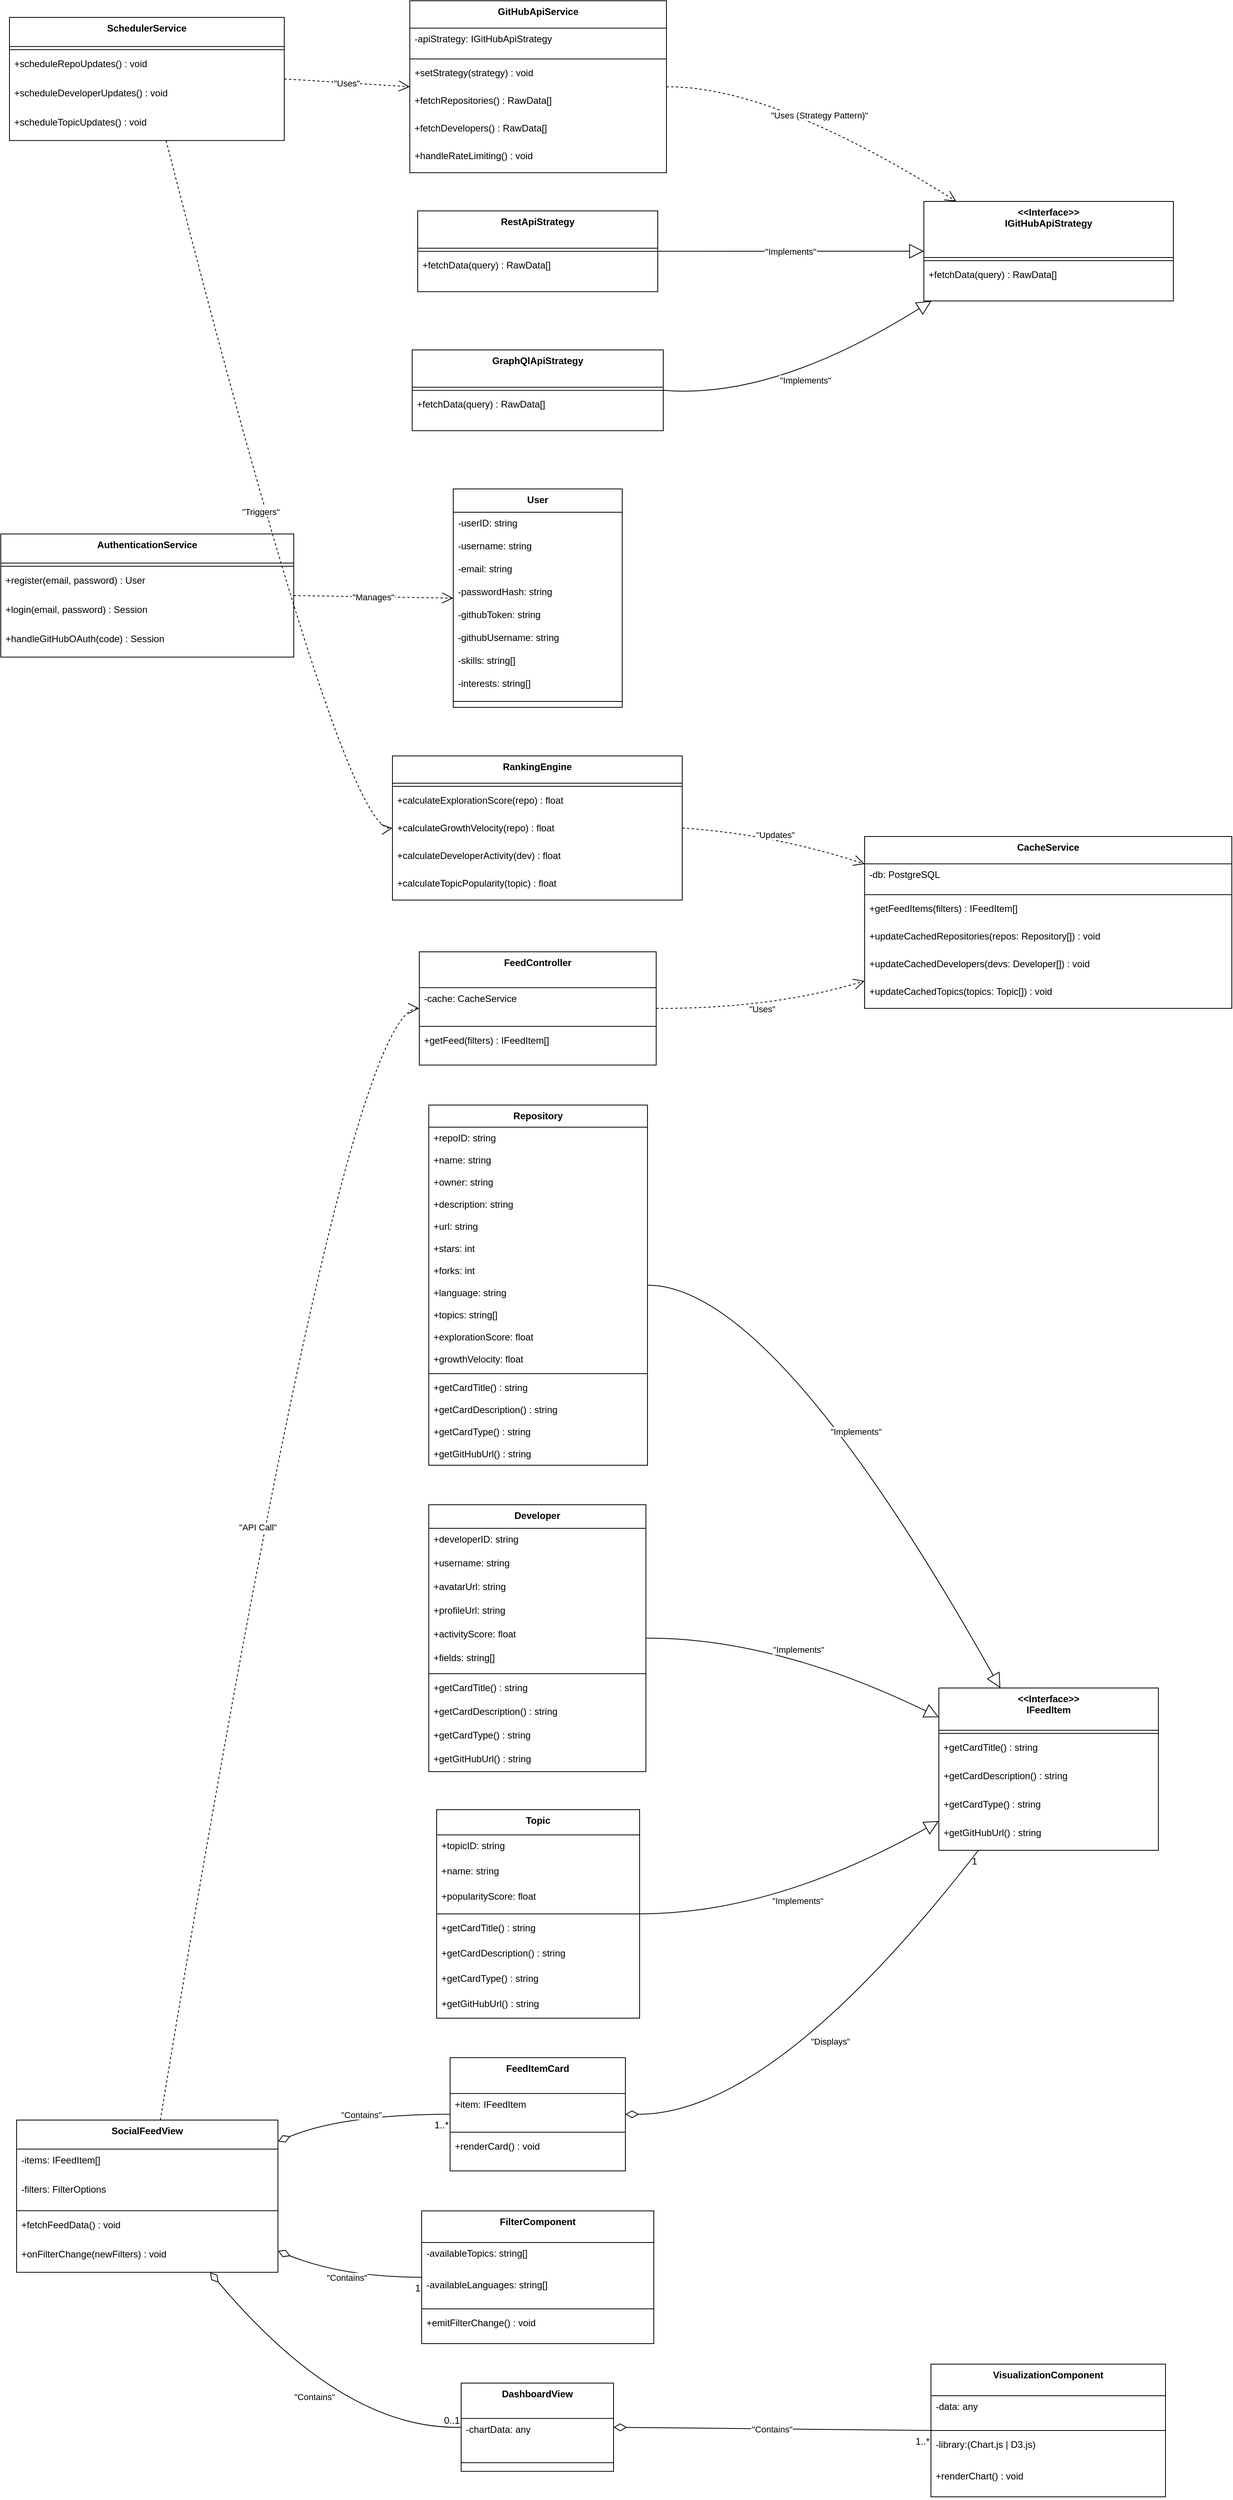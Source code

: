 <mxfile version="28.2.8">
  <diagram name="Page-1" id="vxYxb4yScp7bCrQFTEnA">
    <mxGraphModel dx="1453" dy="788" grid="1" gridSize="10" guides="1" tooltips="1" connect="1" arrows="1" fold="1" page="1" pageScale="1" pageWidth="827" pageHeight="1169" math="0" shadow="0">
      <root>
        <mxCell id="0" />
        <mxCell id="1" parent="0" />
        <mxCell id="-hingsQqvQeEC9iPreow-1" value="SchedulerService" style="swimlane;fontStyle=1;align=center;verticalAlign=top;childLayout=stackLayout;horizontal=1;startSize=36.889;horizontalStack=0;resizeParent=1;resizeParentMax=0;resizeLast=0;collapsible=0;marginBottom=0;" vertex="1" parent="1">
          <mxGeometry x="31" y="291" width="348" height="155.889" as="geometry" />
        </mxCell>
        <mxCell id="-hingsQqvQeEC9iPreow-2" style="line;strokeWidth=1;fillColor=none;align=left;verticalAlign=middle;spacingTop=-1;spacingLeft=3;spacingRight=3;rotatable=0;labelPosition=right;points=[];portConstraint=eastwest;strokeColor=inherit;" vertex="1" parent="-hingsQqvQeEC9iPreow-1">
          <mxGeometry y="36.889" width="348" height="8" as="geometry" />
        </mxCell>
        <mxCell id="-hingsQqvQeEC9iPreow-3" value="+scheduleRepoUpdates() : void" style="text;strokeColor=none;fillColor=none;align=left;verticalAlign=top;spacingLeft=4;spacingRight=4;overflow=hidden;rotatable=0;points=[[0,0.5],[1,0.5]];portConstraint=eastwest;" vertex="1" parent="-hingsQqvQeEC9iPreow-1">
          <mxGeometry y="44.889" width="348" height="37" as="geometry" />
        </mxCell>
        <mxCell id="-hingsQqvQeEC9iPreow-4" value="+scheduleDeveloperUpdates() : void" style="text;strokeColor=none;fillColor=none;align=left;verticalAlign=top;spacingLeft=4;spacingRight=4;overflow=hidden;rotatable=0;points=[[0,0.5],[1,0.5]];portConstraint=eastwest;" vertex="1" parent="-hingsQqvQeEC9iPreow-1">
          <mxGeometry y="81.889" width="348" height="37" as="geometry" />
        </mxCell>
        <mxCell id="-hingsQqvQeEC9iPreow-5" value="+scheduleTopicUpdates() : void" style="text;strokeColor=none;fillColor=none;align=left;verticalAlign=top;spacingLeft=4;spacingRight=4;overflow=hidden;rotatable=0;points=[[0,0.5],[1,0.5]];portConstraint=eastwest;" vertex="1" parent="-hingsQqvQeEC9iPreow-1">
          <mxGeometry y="118.889" width="348" height="37" as="geometry" />
        </mxCell>
        <mxCell id="-hingsQqvQeEC9iPreow-6" value="GitHubApiService" style="swimlane;fontStyle=1;align=center;verticalAlign=top;childLayout=stackLayout;horizontal=1;startSize=34.667;horizontalStack=0;resizeParent=1;resizeParentMax=0;resizeLast=0;collapsible=0;marginBottom=0;" vertex="1" parent="1">
          <mxGeometry x="538" y="270" width="325" height="217.667" as="geometry" />
        </mxCell>
        <mxCell id="-hingsQqvQeEC9iPreow-7" value="-apiStrategy: IGitHubApiStrategy" style="text;strokeColor=none;fillColor=none;align=left;verticalAlign=top;spacingLeft=4;spacingRight=4;overflow=hidden;rotatable=0;points=[[0,0.5],[1,0.5]];portConstraint=eastwest;" vertex="1" parent="-hingsQqvQeEC9iPreow-6">
          <mxGeometry y="34.667" width="325" height="35" as="geometry" />
        </mxCell>
        <mxCell id="-hingsQqvQeEC9iPreow-8" style="line;strokeWidth=1;fillColor=none;align=left;verticalAlign=middle;spacingTop=-1;spacingLeft=3;spacingRight=3;rotatable=0;labelPosition=right;points=[];portConstraint=eastwest;strokeColor=inherit;" vertex="1" parent="-hingsQqvQeEC9iPreow-6">
          <mxGeometry y="69.667" width="325" height="8" as="geometry" />
        </mxCell>
        <mxCell id="-hingsQqvQeEC9iPreow-9" value="+setStrategy(strategy) : void" style="text;strokeColor=none;fillColor=none;align=left;verticalAlign=top;spacingLeft=4;spacingRight=4;overflow=hidden;rotatable=0;points=[[0,0.5],[1,0.5]];portConstraint=eastwest;" vertex="1" parent="-hingsQqvQeEC9iPreow-6">
          <mxGeometry y="77.667" width="325" height="35" as="geometry" />
        </mxCell>
        <mxCell id="-hingsQqvQeEC9iPreow-10" value="+fetchRepositories() : RawData[]" style="text;strokeColor=none;fillColor=none;align=left;verticalAlign=top;spacingLeft=4;spacingRight=4;overflow=hidden;rotatable=0;points=[[0,0.5],[1,0.5]];portConstraint=eastwest;" vertex="1" parent="-hingsQqvQeEC9iPreow-6">
          <mxGeometry y="112.667" width="325" height="35" as="geometry" />
        </mxCell>
        <mxCell id="-hingsQqvQeEC9iPreow-11" value="+fetchDevelopers() : RawData[]" style="text;strokeColor=none;fillColor=none;align=left;verticalAlign=top;spacingLeft=4;spacingRight=4;overflow=hidden;rotatable=0;points=[[0,0.5],[1,0.5]];portConstraint=eastwest;" vertex="1" parent="-hingsQqvQeEC9iPreow-6">
          <mxGeometry y="147.667" width="325" height="35" as="geometry" />
        </mxCell>
        <mxCell id="-hingsQqvQeEC9iPreow-12" value="+handleRateLimiting() : void" style="text;strokeColor=none;fillColor=none;align=left;verticalAlign=top;spacingLeft=4;spacingRight=4;overflow=hidden;rotatable=0;points=[[0,0.5],[1,0.5]];portConstraint=eastwest;" vertex="1" parent="-hingsQqvQeEC9iPreow-6">
          <mxGeometry y="182.667" width="325" height="35" as="geometry" />
        </mxCell>
        <mxCell id="-hingsQqvQeEC9iPreow-13" value="RankingEngine" style="swimlane;fontStyle=1;align=center;verticalAlign=top;childLayout=stackLayout;horizontal=1;startSize=34.545;horizontalStack=0;resizeParent=1;resizeParentMax=0;resizeLast=0;collapsible=0;marginBottom=0;" vertex="1" parent="1">
          <mxGeometry x="516" y="1226" width="367" height="182.545" as="geometry" />
        </mxCell>
        <mxCell id="-hingsQqvQeEC9iPreow-14" style="line;strokeWidth=1;fillColor=none;align=left;verticalAlign=middle;spacingTop=-1;spacingLeft=3;spacingRight=3;rotatable=0;labelPosition=right;points=[];portConstraint=eastwest;strokeColor=inherit;" vertex="1" parent="-hingsQqvQeEC9iPreow-13">
          <mxGeometry y="34.545" width="367" height="8" as="geometry" />
        </mxCell>
        <mxCell id="-hingsQqvQeEC9iPreow-15" value="+calculateExplorationScore(repo) : float" style="text;strokeColor=none;fillColor=none;align=left;verticalAlign=top;spacingLeft=4;spacingRight=4;overflow=hidden;rotatable=0;points=[[0,0.5],[1,0.5]];portConstraint=eastwest;" vertex="1" parent="-hingsQqvQeEC9iPreow-13">
          <mxGeometry y="42.545" width="367" height="35" as="geometry" />
        </mxCell>
        <mxCell id="-hingsQqvQeEC9iPreow-16" value="+calculateGrowthVelocity(repo) : float" style="text;strokeColor=none;fillColor=none;align=left;verticalAlign=top;spacingLeft=4;spacingRight=4;overflow=hidden;rotatable=0;points=[[0,0.5],[1,0.5]];portConstraint=eastwest;" vertex="1" parent="-hingsQqvQeEC9iPreow-13">
          <mxGeometry y="77.545" width="367" height="35" as="geometry" />
        </mxCell>
        <mxCell id="-hingsQqvQeEC9iPreow-17" value="+calculateDeveloperActivity(dev) : float" style="text;strokeColor=none;fillColor=none;align=left;verticalAlign=top;spacingLeft=4;spacingRight=4;overflow=hidden;rotatable=0;points=[[0,0.5],[1,0.5]];portConstraint=eastwest;" vertex="1" parent="-hingsQqvQeEC9iPreow-13">
          <mxGeometry y="112.545" width="367" height="35" as="geometry" />
        </mxCell>
        <mxCell id="-hingsQqvQeEC9iPreow-18" value="+calculateTopicPopularity(topic) : float" style="text;strokeColor=none;fillColor=none;align=left;verticalAlign=top;spacingLeft=4;spacingRight=4;overflow=hidden;rotatable=0;points=[[0,0.5],[1,0.5]];portConstraint=eastwest;" vertex="1" parent="-hingsQqvQeEC9iPreow-13">
          <mxGeometry y="147.545" width="367" height="35" as="geometry" />
        </mxCell>
        <mxCell id="-hingsQqvQeEC9iPreow-19" value="CacheService" style="swimlane;fontStyle=1;align=center;verticalAlign=top;childLayout=stackLayout;horizontal=1;startSize=34.667;horizontalStack=0;resizeParent=1;resizeParentMax=0;resizeLast=0;collapsible=0;marginBottom=0;" vertex="1" parent="1">
          <mxGeometry x="1114" y="1328" width="465" height="217.667" as="geometry" />
        </mxCell>
        <mxCell id="-hingsQqvQeEC9iPreow-20" value="-db: PostgreSQL" style="text;strokeColor=none;fillColor=none;align=left;verticalAlign=top;spacingLeft=4;spacingRight=4;overflow=hidden;rotatable=0;points=[[0,0.5],[1,0.5]];portConstraint=eastwest;" vertex="1" parent="-hingsQqvQeEC9iPreow-19">
          <mxGeometry y="34.667" width="465" height="35" as="geometry" />
        </mxCell>
        <mxCell id="-hingsQqvQeEC9iPreow-21" style="line;strokeWidth=1;fillColor=none;align=left;verticalAlign=middle;spacingTop=-1;spacingLeft=3;spacingRight=3;rotatable=0;labelPosition=right;points=[];portConstraint=eastwest;strokeColor=inherit;" vertex="1" parent="-hingsQqvQeEC9iPreow-19">
          <mxGeometry y="69.667" width="465" height="8" as="geometry" />
        </mxCell>
        <mxCell id="-hingsQqvQeEC9iPreow-22" value="+getFeedItems(filters) : IFeedItem[]" style="text;strokeColor=none;fillColor=none;align=left;verticalAlign=top;spacingLeft=4;spacingRight=4;overflow=hidden;rotatable=0;points=[[0,0.5],[1,0.5]];portConstraint=eastwest;" vertex="1" parent="-hingsQqvQeEC9iPreow-19">
          <mxGeometry y="77.667" width="465" height="35" as="geometry" />
        </mxCell>
        <mxCell id="-hingsQqvQeEC9iPreow-23" value="+updateCachedRepositories(repos: Repository[]) : void" style="text;strokeColor=none;fillColor=none;align=left;verticalAlign=top;spacingLeft=4;spacingRight=4;overflow=hidden;rotatable=0;points=[[0,0.5],[1,0.5]];portConstraint=eastwest;" vertex="1" parent="-hingsQqvQeEC9iPreow-19">
          <mxGeometry y="112.667" width="465" height="35" as="geometry" />
        </mxCell>
        <mxCell id="-hingsQqvQeEC9iPreow-24" value="+updateCachedDevelopers(devs: Developer[]) : void" style="text;strokeColor=none;fillColor=none;align=left;verticalAlign=top;spacingLeft=4;spacingRight=4;overflow=hidden;rotatable=0;points=[[0,0.5],[1,0.5]];portConstraint=eastwest;" vertex="1" parent="-hingsQqvQeEC9iPreow-19">
          <mxGeometry y="147.667" width="465" height="35" as="geometry" />
        </mxCell>
        <mxCell id="-hingsQqvQeEC9iPreow-25" value="+updateCachedTopics(topics: Topic[]) : void" style="text;strokeColor=none;fillColor=none;align=left;verticalAlign=top;spacingLeft=4;spacingRight=4;overflow=hidden;rotatable=0;points=[[0,0.5],[1,0.5]];portConstraint=eastwest;" vertex="1" parent="-hingsQqvQeEC9iPreow-19">
          <mxGeometry y="182.667" width="465" height="35" as="geometry" />
        </mxCell>
        <mxCell id="-hingsQqvQeEC9iPreow-26" value="FeedController" style="swimlane;fontStyle=1;align=center;verticalAlign=top;childLayout=stackLayout;horizontal=1;startSize=45.333;horizontalStack=0;resizeParent=1;resizeParentMax=0;resizeLast=0;collapsible=0;marginBottom=0;" vertex="1" parent="1">
          <mxGeometry x="550" y="1474" width="300" height="143.333" as="geometry" />
        </mxCell>
        <mxCell id="-hingsQqvQeEC9iPreow-27" value="-cache: CacheService" style="text;strokeColor=none;fillColor=none;align=left;verticalAlign=top;spacingLeft=4;spacingRight=4;overflow=hidden;rotatable=0;points=[[0,0.5],[1,0.5]];portConstraint=eastwest;" vertex="1" parent="-hingsQqvQeEC9iPreow-26">
          <mxGeometry y="45.333" width="300" height="45" as="geometry" />
        </mxCell>
        <mxCell id="-hingsQqvQeEC9iPreow-28" style="line;strokeWidth=1;fillColor=none;align=left;verticalAlign=middle;spacingTop=-1;spacingLeft=3;spacingRight=3;rotatable=0;labelPosition=right;points=[];portConstraint=eastwest;strokeColor=inherit;" vertex="1" parent="-hingsQqvQeEC9iPreow-26">
          <mxGeometry y="90.333" width="300" height="8" as="geometry" />
        </mxCell>
        <mxCell id="-hingsQqvQeEC9iPreow-29" value="+getFeed(filters) : IFeedItem[]" style="text;strokeColor=none;fillColor=none;align=left;verticalAlign=top;spacingLeft=4;spacingRight=4;overflow=hidden;rotatable=0;points=[[0,0.5],[1,0.5]];portConstraint=eastwest;" vertex="1" parent="-hingsQqvQeEC9iPreow-26">
          <mxGeometry y="98.333" width="300" height="45" as="geometry" />
        </mxCell>
        <mxCell id="-hingsQqvQeEC9iPreow-30" value="AuthenticationService" style="swimlane;fontStyle=1;align=center;verticalAlign=top;childLayout=stackLayout;horizontal=1;startSize=36.889;horizontalStack=0;resizeParent=1;resizeParentMax=0;resizeLast=0;collapsible=0;marginBottom=0;" vertex="1" parent="1">
          <mxGeometry x="20" y="945" width="371" height="155.889" as="geometry" />
        </mxCell>
        <mxCell id="-hingsQqvQeEC9iPreow-31" style="line;strokeWidth=1;fillColor=none;align=left;verticalAlign=middle;spacingTop=-1;spacingLeft=3;spacingRight=3;rotatable=0;labelPosition=right;points=[];portConstraint=eastwest;strokeColor=inherit;" vertex="1" parent="-hingsQqvQeEC9iPreow-30">
          <mxGeometry y="36.889" width="371" height="8" as="geometry" />
        </mxCell>
        <mxCell id="-hingsQqvQeEC9iPreow-32" value="+register(email, password) : User" style="text;strokeColor=none;fillColor=none;align=left;verticalAlign=top;spacingLeft=4;spacingRight=4;overflow=hidden;rotatable=0;points=[[0,0.5],[1,0.5]];portConstraint=eastwest;" vertex="1" parent="-hingsQqvQeEC9iPreow-30">
          <mxGeometry y="44.889" width="371" height="37" as="geometry" />
        </mxCell>
        <mxCell id="-hingsQqvQeEC9iPreow-33" value="+login(email, password) : Session" style="text;strokeColor=none;fillColor=none;align=left;verticalAlign=top;spacingLeft=4;spacingRight=4;overflow=hidden;rotatable=0;points=[[0,0.5],[1,0.5]];portConstraint=eastwest;" vertex="1" parent="-hingsQqvQeEC9iPreow-30">
          <mxGeometry y="81.889" width="371" height="37" as="geometry" />
        </mxCell>
        <mxCell id="-hingsQqvQeEC9iPreow-34" value="+handleGitHubOAuth(code) : Session" style="text;strokeColor=none;fillColor=none;align=left;verticalAlign=top;spacingLeft=4;spacingRight=4;overflow=hidden;rotatable=0;points=[[0,0.5],[1,0.5]];portConstraint=eastwest;" vertex="1" parent="-hingsQqvQeEC9iPreow-30">
          <mxGeometry y="118.889" width="371" height="37" as="geometry" />
        </mxCell>
        <mxCell id="-hingsQqvQeEC9iPreow-35" value="User" style="swimlane;fontStyle=1;align=center;verticalAlign=top;childLayout=stackLayout;horizontal=1;startSize=29.474;horizontalStack=0;resizeParent=1;resizeParentMax=0;resizeLast=0;collapsible=0;marginBottom=0;" vertex="1" parent="1">
          <mxGeometry x="593" y="888" width="214" height="276.474" as="geometry" />
        </mxCell>
        <mxCell id="-hingsQqvQeEC9iPreow-36" value="-userID: string" style="text;strokeColor=none;fillColor=none;align=left;verticalAlign=top;spacingLeft=4;spacingRight=4;overflow=hidden;rotatable=0;points=[[0,0.5],[1,0.5]];portConstraint=eastwest;" vertex="1" parent="-hingsQqvQeEC9iPreow-35">
          <mxGeometry y="29.474" width="214" height="29" as="geometry" />
        </mxCell>
        <mxCell id="-hingsQqvQeEC9iPreow-37" value="-username: string" style="text;strokeColor=none;fillColor=none;align=left;verticalAlign=top;spacingLeft=4;spacingRight=4;overflow=hidden;rotatable=0;points=[[0,0.5],[1,0.5]];portConstraint=eastwest;" vertex="1" parent="-hingsQqvQeEC9iPreow-35">
          <mxGeometry y="58.474" width="214" height="29" as="geometry" />
        </mxCell>
        <mxCell id="-hingsQqvQeEC9iPreow-38" value="-email: string" style="text;strokeColor=none;fillColor=none;align=left;verticalAlign=top;spacingLeft=4;spacingRight=4;overflow=hidden;rotatable=0;points=[[0,0.5],[1,0.5]];portConstraint=eastwest;" vertex="1" parent="-hingsQqvQeEC9iPreow-35">
          <mxGeometry y="87.474" width="214" height="29" as="geometry" />
        </mxCell>
        <mxCell id="-hingsQqvQeEC9iPreow-39" value="-passwordHash: string" style="text;strokeColor=none;fillColor=none;align=left;verticalAlign=top;spacingLeft=4;spacingRight=4;overflow=hidden;rotatable=0;points=[[0,0.5],[1,0.5]];portConstraint=eastwest;" vertex="1" parent="-hingsQqvQeEC9iPreow-35">
          <mxGeometry y="116.474" width="214" height="29" as="geometry" />
        </mxCell>
        <mxCell id="-hingsQqvQeEC9iPreow-40" value="-githubToken: string" style="text;strokeColor=none;fillColor=none;align=left;verticalAlign=top;spacingLeft=4;spacingRight=4;overflow=hidden;rotatable=0;points=[[0,0.5],[1,0.5]];portConstraint=eastwest;" vertex="1" parent="-hingsQqvQeEC9iPreow-35">
          <mxGeometry y="145.474" width="214" height="29" as="geometry" />
        </mxCell>
        <mxCell id="-hingsQqvQeEC9iPreow-41" value="-githubUsername: string" style="text;strokeColor=none;fillColor=none;align=left;verticalAlign=top;spacingLeft=4;spacingRight=4;overflow=hidden;rotatable=0;points=[[0,0.5],[1,0.5]];portConstraint=eastwest;" vertex="1" parent="-hingsQqvQeEC9iPreow-35">
          <mxGeometry y="174.474" width="214" height="29" as="geometry" />
        </mxCell>
        <mxCell id="-hingsQqvQeEC9iPreow-42" value="-skills: string[]" style="text;strokeColor=none;fillColor=none;align=left;verticalAlign=top;spacingLeft=4;spacingRight=4;overflow=hidden;rotatable=0;points=[[0,0.5],[1,0.5]];portConstraint=eastwest;" vertex="1" parent="-hingsQqvQeEC9iPreow-35">
          <mxGeometry y="203.474" width="214" height="29" as="geometry" />
        </mxCell>
        <mxCell id="-hingsQqvQeEC9iPreow-43" value="-interests: string[]" style="text;strokeColor=none;fillColor=none;align=left;verticalAlign=top;spacingLeft=4;spacingRight=4;overflow=hidden;rotatable=0;points=[[0,0.5],[1,0.5]];portConstraint=eastwest;" vertex="1" parent="-hingsQqvQeEC9iPreow-35">
          <mxGeometry y="232.474" width="214" height="29" as="geometry" />
        </mxCell>
        <mxCell id="-hingsQqvQeEC9iPreow-44" style="line;strokeWidth=1;fillColor=none;align=left;verticalAlign=middle;spacingTop=-1;spacingLeft=3;spacingRight=3;rotatable=0;labelPosition=right;points=[];portConstraint=eastwest;strokeColor=inherit;" vertex="1" parent="-hingsQqvQeEC9iPreow-35">
          <mxGeometry y="261.474" width="214" height="15" as="geometry" />
        </mxCell>
        <mxCell id="-hingsQqvQeEC9iPreow-45" value="&lt;&lt;Interface&gt;&gt;&#xa;IGitHubApiStrategy" style="swimlane;fontStyle=1;align=center;verticalAlign=top;childLayout=stackLayout;horizontal=1;startSize=71;horizontalStack=0;resizeParent=1;resizeParentMax=0;resizeLast=0;collapsible=0;marginBottom=0;" vertex="1" parent="1">
          <mxGeometry x="1189" y="524" width="316" height="126" as="geometry" />
        </mxCell>
        <mxCell id="-hingsQqvQeEC9iPreow-46" style="line;strokeWidth=1;fillColor=none;align=left;verticalAlign=middle;spacingTop=-1;spacingLeft=3;spacingRight=3;rotatable=0;labelPosition=right;points=[];portConstraint=eastwest;strokeColor=inherit;" vertex="1" parent="-hingsQqvQeEC9iPreow-45">
          <mxGeometry y="71" width="316" height="8" as="geometry" />
        </mxCell>
        <mxCell id="-hingsQqvQeEC9iPreow-47" value="+fetchData(query) : RawData[]" style="text;strokeColor=none;fillColor=none;align=left;verticalAlign=top;spacingLeft=4;spacingRight=4;overflow=hidden;rotatable=0;points=[[0,0.5],[1,0.5]];portConstraint=eastwest;" vertex="1" parent="-hingsQqvQeEC9iPreow-45">
          <mxGeometry y="79" width="316" height="47" as="geometry" />
        </mxCell>
        <mxCell id="-hingsQqvQeEC9iPreow-48" value="RestApiStrategy" style="swimlane;fontStyle=1;align=center;verticalAlign=top;childLayout=stackLayout;horizontal=1;startSize=47.2;horizontalStack=0;resizeParent=1;resizeParentMax=0;resizeLast=0;collapsible=0;marginBottom=0;" vertex="1" parent="1">
          <mxGeometry x="548" y="536" width="304" height="102.2" as="geometry" />
        </mxCell>
        <mxCell id="-hingsQqvQeEC9iPreow-49" style="line;strokeWidth=1;fillColor=none;align=left;verticalAlign=middle;spacingTop=-1;spacingLeft=3;spacingRight=3;rotatable=0;labelPosition=right;points=[];portConstraint=eastwest;strokeColor=inherit;" vertex="1" parent="-hingsQqvQeEC9iPreow-48">
          <mxGeometry y="47.2" width="304" height="8" as="geometry" />
        </mxCell>
        <mxCell id="-hingsQqvQeEC9iPreow-50" value="+fetchData(query) : RawData[]" style="text;strokeColor=none;fillColor=none;align=left;verticalAlign=top;spacingLeft=4;spacingRight=4;overflow=hidden;rotatable=0;points=[[0,0.5],[1,0.5]];portConstraint=eastwest;" vertex="1" parent="-hingsQqvQeEC9iPreow-48">
          <mxGeometry y="55.2" width="304" height="47" as="geometry" />
        </mxCell>
        <mxCell id="-hingsQqvQeEC9iPreow-51" value="GraphQlApiStrategy" style="swimlane;fontStyle=1;align=center;verticalAlign=top;childLayout=stackLayout;horizontal=1;startSize=47.2;horizontalStack=0;resizeParent=1;resizeParentMax=0;resizeLast=0;collapsible=0;marginBottom=0;" vertex="1" parent="1">
          <mxGeometry x="541" y="712" width="318" height="102.2" as="geometry" />
        </mxCell>
        <mxCell id="-hingsQqvQeEC9iPreow-52" style="line;strokeWidth=1;fillColor=none;align=left;verticalAlign=middle;spacingTop=-1;spacingLeft=3;spacingRight=3;rotatable=0;labelPosition=right;points=[];portConstraint=eastwest;strokeColor=inherit;" vertex="1" parent="-hingsQqvQeEC9iPreow-51">
          <mxGeometry y="47.2" width="318" height="8" as="geometry" />
        </mxCell>
        <mxCell id="-hingsQqvQeEC9iPreow-53" value="+fetchData(query) : RawData[]" style="text;strokeColor=none;fillColor=none;align=left;verticalAlign=top;spacingLeft=4;spacingRight=4;overflow=hidden;rotatable=0;points=[[0,0.5],[1,0.5]];portConstraint=eastwest;" vertex="1" parent="-hingsQqvQeEC9iPreow-51">
          <mxGeometry y="55.2" width="318" height="47" as="geometry" />
        </mxCell>
        <mxCell id="-hingsQqvQeEC9iPreow-54" value="&lt;&lt;Interface&gt;&gt;&#xa;IFeedItem" style="swimlane;fontStyle=1;align=center;verticalAlign=top;childLayout=stackLayout;horizontal=1;startSize=53.5;horizontalStack=0;resizeParent=1;resizeParentMax=0;resizeLast=0;collapsible=0;marginBottom=0;" vertex="1" parent="1">
          <mxGeometry x="1208" y="2406" width="278" height="205.5" as="geometry" />
        </mxCell>
        <mxCell id="-hingsQqvQeEC9iPreow-55" style="line;strokeWidth=1;fillColor=none;align=left;verticalAlign=middle;spacingTop=-1;spacingLeft=3;spacingRight=3;rotatable=0;labelPosition=right;points=[];portConstraint=eastwest;strokeColor=inherit;" vertex="1" parent="-hingsQqvQeEC9iPreow-54">
          <mxGeometry y="53.5" width="278" height="8" as="geometry" />
        </mxCell>
        <mxCell id="-hingsQqvQeEC9iPreow-56" value="+getCardTitle() : string" style="text;strokeColor=none;fillColor=none;align=left;verticalAlign=top;spacingLeft=4;spacingRight=4;overflow=hidden;rotatable=0;points=[[0,0.5],[1,0.5]];portConstraint=eastwest;" vertex="1" parent="-hingsQqvQeEC9iPreow-54">
          <mxGeometry y="61.5" width="278" height="36" as="geometry" />
        </mxCell>
        <mxCell id="-hingsQqvQeEC9iPreow-57" value="+getCardDescription() : string" style="text;strokeColor=none;fillColor=none;align=left;verticalAlign=top;spacingLeft=4;spacingRight=4;overflow=hidden;rotatable=0;points=[[0,0.5],[1,0.5]];portConstraint=eastwest;" vertex="1" parent="-hingsQqvQeEC9iPreow-54">
          <mxGeometry y="97.5" width="278" height="36" as="geometry" />
        </mxCell>
        <mxCell id="-hingsQqvQeEC9iPreow-58" value="+getCardType() : string" style="text;strokeColor=none;fillColor=none;align=left;verticalAlign=top;spacingLeft=4;spacingRight=4;overflow=hidden;rotatable=0;points=[[0,0.5],[1,0.5]];portConstraint=eastwest;" vertex="1" parent="-hingsQqvQeEC9iPreow-54">
          <mxGeometry y="133.5" width="278" height="36" as="geometry" />
        </mxCell>
        <mxCell id="-hingsQqvQeEC9iPreow-59" value="+getGitHubUrl() : string" style="text;strokeColor=none;fillColor=none;align=left;verticalAlign=top;spacingLeft=4;spacingRight=4;overflow=hidden;rotatable=0;points=[[0,0.5],[1,0.5]];portConstraint=eastwest;" vertex="1" parent="-hingsQqvQeEC9iPreow-54">
          <mxGeometry y="169.5" width="278" height="36" as="geometry" />
        </mxCell>
        <mxCell id="-hingsQqvQeEC9iPreow-60" value="Repository" style="swimlane;fontStyle=1;align=center;verticalAlign=top;childLayout=stackLayout;horizontal=1;startSize=28;horizontalStack=0;resizeParent=1;resizeParentMax=0;resizeLast=0;collapsible=0;marginBottom=0;" vertex="1" parent="1">
          <mxGeometry x="562" y="1668" width="277" height="456" as="geometry" />
        </mxCell>
        <mxCell id="-hingsQqvQeEC9iPreow-61" value="+repoID: string" style="text;strokeColor=none;fillColor=none;align=left;verticalAlign=top;spacingLeft=4;spacingRight=4;overflow=hidden;rotatable=0;points=[[0,0.5],[1,0.5]];portConstraint=eastwest;" vertex="1" parent="-hingsQqvQeEC9iPreow-60">
          <mxGeometry y="28" width="277" height="28" as="geometry" />
        </mxCell>
        <mxCell id="-hingsQqvQeEC9iPreow-62" value="+name: string" style="text;strokeColor=none;fillColor=none;align=left;verticalAlign=top;spacingLeft=4;spacingRight=4;overflow=hidden;rotatable=0;points=[[0,0.5],[1,0.5]];portConstraint=eastwest;" vertex="1" parent="-hingsQqvQeEC9iPreow-60">
          <mxGeometry y="56" width="277" height="28" as="geometry" />
        </mxCell>
        <mxCell id="-hingsQqvQeEC9iPreow-63" value="+owner: string" style="text;strokeColor=none;fillColor=none;align=left;verticalAlign=top;spacingLeft=4;spacingRight=4;overflow=hidden;rotatable=0;points=[[0,0.5],[1,0.5]];portConstraint=eastwest;" vertex="1" parent="-hingsQqvQeEC9iPreow-60">
          <mxGeometry y="84" width="277" height="28" as="geometry" />
        </mxCell>
        <mxCell id="-hingsQqvQeEC9iPreow-64" value="+description: string" style="text;strokeColor=none;fillColor=none;align=left;verticalAlign=top;spacingLeft=4;spacingRight=4;overflow=hidden;rotatable=0;points=[[0,0.5],[1,0.5]];portConstraint=eastwest;" vertex="1" parent="-hingsQqvQeEC9iPreow-60">
          <mxGeometry y="112" width="277" height="28" as="geometry" />
        </mxCell>
        <mxCell id="-hingsQqvQeEC9iPreow-65" value="+url: string" style="text;strokeColor=none;fillColor=none;align=left;verticalAlign=top;spacingLeft=4;spacingRight=4;overflow=hidden;rotatable=0;points=[[0,0.5],[1,0.5]];portConstraint=eastwest;" vertex="1" parent="-hingsQqvQeEC9iPreow-60">
          <mxGeometry y="140" width="277" height="28" as="geometry" />
        </mxCell>
        <mxCell id="-hingsQqvQeEC9iPreow-66" value="+stars: int" style="text;strokeColor=none;fillColor=none;align=left;verticalAlign=top;spacingLeft=4;spacingRight=4;overflow=hidden;rotatable=0;points=[[0,0.5],[1,0.5]];portConstraint=eastwest;" vertex="1" parent="-hingsQqvQeEC9iPreow-60">
          <mxGeometry y="168" width="277" height="28" as="geometry" />
        </mxCell>
        <mxCell id="-hingsQqvQeEC9iPreow-67" value="+forks: int" style="text;strokeColor=none;fillColor=none;align=left;verticalAlign=top;spacingLeft=4;spacingRight=4;overflow=hidden;rotatable=0;points=[[0,0.5],[1,0.5]];portConstraint=eastwest;" vertex="1" parent="-hingsQqvQeEC9iPreow-60">
          <mxGeometry y="196" width="277" height="28" as="geometry" />
        </mxCell>
        <mxCell id="-hingsQqvQeEC9iPreow-68" value="+language: string" style="text;strokeColor=none;fillColor=none;align=left;verticalAlign=top;spacingLeft=4;spacingRight=4;overflow=hidden;rotatable=0;points=[[0,0.5],[1,0.5]];portConstraint=eastwest;" vertex="1" parent="-hingsQqvQeEC9iPreow-60">
          <mxGeometry y="224" width="277" height="28" as="geometry" />
        </mxCell>
        <mxCell id="-hingsQqvQeEC9iPreow-69" value="+topics: string[]" style="text;strokeColor=none;fillColor=none;align=left;verticalAlign=top;spacingLeft=4;spacingRight=4;overflow=hidden;rotatable=0;points=[[0,0.5],[1,0.5]];portConstraint=eastwest;" vertex="1" parent="-hingsQqvQeEC9iPreow-60">
          <mxGeometry y="252" width="277" height="28" as="geometry" />
        </mxCell>
        <mxCell id="-hingsQqvQeEC9iPreow-70" value="+explorationScore: float" style="text;strokeColor=none;fillColor=none;align=left;verticalAlign=top;spacingLeft=4;spacingRight=4;overflow=hidden;rotatable=0;points=[[0,0.5],[1,0.5]];portConstraint=eastwest;" vertex="1" parent="-hingsQqvQeEC9iPreow-60">
          <mxGeometry y="280" width="277" height="28" as="geometry" />
        </mxCell>
        <mxCell id="-hingsQqvQeEC9iPreow-71" value="+growthVelocity: float" style="text;strokeColor=none;fillColor=none;align=left;verticalAlign=top;spacingLeft=4;spacingRight=4;overflow=hidden;rotatable=0;points=[[0,0.5],[1,0.5]];portConstraint=eastwest;" vertex="1" parent="-hingsQqvQeEC9iPreow-60">
          <mxGeometry y="308" width="277" height="28" as="geometry" />
        </mxCell>
        <mxCell id="-hingsQqvQeEC9iPreow-72" style="line;strokeWidth=1;fillColor=none;align=left;verticalAlign=middle;spacingTop=-1;spacingLeft=3;spacingRight=3;rotatable=0;labelPosition=right;points=[];portConstraint=eastwest;strokeColor=inherit;" vertex="1" parent="-hingsQqvQeEC9iPreow-60">
          <mxGeometry y="336" width="277" height="8" as="geometry" />
        </mxCell>
        <mxCell id="-hingsQqvQeEC9iPreow-73" value="+getCardTitle() : string" style="text;strokeColor=none;fillColor=none;align=left;verticalAlign=top;spacingLeft=4;spacingRight=4;overflow=hidden;rotatable=0;points=[[0,0.5],[1,0.5]];portConstraint=eastwest;" vertex="1" parent="-hingsQqvQeEC9iPreow-60">
          <mxGeometry y="344" width="277" height="28" as="geometry" />
        </mxCell>
        <mxCell id="-hingsQqvQeEC9iPreow-74" value="+getCardDescription() : string" style="text;strokeColor=none;fillColor=none;align=left;verticalAlign=top;spacingLeft=4;spacingRight=4;overflow=hidden;rotatable=0;points=[[0,0.5],[1,0.5]];portConstraint=eastwest;" vertex="1" parent="-hingsQqvQeEC9iPreow-60">
          <mxGeometry y="372" width="277" height="28" as="geometry" />
        </mxCell>
        <mxCell id="-hingsQqvQeEC9iPreow-75" value="+getCardType() : string" style="text;strokeColor=none;fillColor=none;align=left;verticalAlign=top;spacingLeft=4;spacingRight=4;overflow=hidden;rotatable=0;points=[[0,0.5],[1,0.5]];portConstraint=eastwest;" vertex="1" parent="-hingsQqvQeEC9iPreow-60">
          <mxGeometry y="400" width="277" height="28" as="geometry" />
        </mxCell>
        <mxCell id="-hingsQqvQeEC9iPreow-76" value="+getGitHubUrl() : string" style="text;strokeColor=none;fillColor=none;align=left;verticalAlign=top;spacingLeft=4;spacingRight=4;overflow=hidden;rotatable=0;points=[[0,0.5],[1,0.5]];portConstraint=eastwest;" vertex="1" parent="-hingsQqvQeEC9iPreow-60">
          <mxGeometry y="428" width="277" height="28" as="geometry" />
        </mxCell>
        <mxCell id="-hingsQqvQeEC9iPreow-77" value="Developer" style="swimlane;fontStyle=1;align=center;verticalAlign=top;childLayout=stackLayout;horizontal=1;startSize=29.818;horizontalStack=0;resizeParent=1;resizeParentMax=0;resizeLast=0;collapsible=0;marginBottom=0;" vertex="1" parent="1">
          <mxGeometry x="562" y="2174" width="275" height="337.818" as="geometry" />
        </mxCell>
        <mxCell id="-hingsQqvQeEC9iPreow-78" value="+developerID: string" style="text;strokeColor=none;fillColor=none;align=left;verticalAlign=top;spacingLeft=4;spacingRight=4;overflow=hidden;rotatable=0;points=[[0,0.5],[1,0.5]];portConstraint=eastwest;" vertex="1" parent="-hingsQqvQeEC9iPreow-77">
          <mxGeometry y="29.818" width="275" height="30" as="geometry" />
        </mxCell>
        <mxCell id="-hingsQqvQeEC9iPreow-79" value="+username: string" style="text;strokeColor=none;fillColor=none;align=left;verticalAlign=top;spacingLeft=4;spacingRight=4;overflow=hidden;rotatable=0;points=[[0,0.5],[1,0.5]];portConstraint=eastwest;" vertex="1" parent="-hingsQqvQeEC9iPreow-77">
          <mxGeometry y="59.818" width="275" height="30" as="geometry" />
        </mxCell>
        <mxCell id="-hingsQqvQeEC9iPreow-80" value="+avatarUrl: string" style="text;strokeColor=none;fillColor=none;align=left;verticalAlign=top;spacingLeft=4;spacingRight=4;overflow=hidden;rotatable=0;points=[[0,0.5],[1,0.5]];portConstraint=eastwest;" vertex="1" parent="-hingsQqvQeEC9iPreow-77">
          <mxGeometry y="89.818" width="275" height="30" as="geometry" />
        </mxCell>
        <mxCell id="-hingsQqvQeEC9iPreow-81" value="+profileUrl: string" style="text;strokeColor=none;fillColor=none;align=left;verticalAlign=top;spacingLeft=4;spacingRight=4;overflow=hidden;rotatable=0;points=[[0,0.5],[1,0.5]];portConstraint=eastwest;" vertex="1" parent="-hingsQqvQeEC9iPreow-77">
          <mxGeometry y="119.818" width="275" height="30" as="geometry" />
        </mxCell>
        <mxCell id="-hingsQqvQeEC9iPreow-82" value="+activityScore: float" style="text;strokeColor=none;fillColor=none;align=left;verticalAlign=top;spacingLeft=4;spacingRight=4;overflow=hidden;rotatable=0;points=[[0,0.5],[1,0.5]];portConstraint=eastwest;" vertex="1" parent="-hingsQqvQeEC9iPreow-77">
          <mxGeometry y="149.818" width="275" height="30" as="geometry" />
        </mxCell>
        <mxCell id="-hingsQqvQeEC9iPreow-83" value="+fields: string[]" style="text;strokeColor=none;fillColor=none;align=left;verticalAlign=top;spacingLeft=4;spacingRight=4;overflow=hidden;rotatable=0;points=[[0,0.5],[1,0.5]];portConstraint=eastwest;" vertex="1" parent="-hingsQqvQeEC9iPreow-77">
          <mxGeometry y="179.818" width="275" height="30" as="geometry" />
        </mxCell>
        <mxCell id="-hingsQqvQeEC9iPreow-84" style="line;strokeWidth=1;fillColor=none;align=left;verticalAlign=middle;spacingTop=-1;spacingLeft=3;spacingRight=3;rotatable=0;labelPosition=right;points=[];portConstraint=eastwest;strokeColor=inherit;" vertex="1" parent="-hingsQqvQeEC9iPreow-77">
          <mxGeometry y="209.818" width="275" height="8" as="geometry" />
        </mxCell>
        <mxCell id="-hingsQqvQeEC9iPreow-85" value="+getCardTitle() : string" style="text;strokeColor=none;fillColor=none;align=left;verticalAlign=top;spacingLeft=4;spacingRight=4;overflow=hidden;rotatable=0;points=[[0,0.5],[1,0.5]];portConstraint=eastwest;" vertex="1" parent="-hingsQqvQeEC9iPreow-77">
          <mxGeometry y="217.818" width="275" height="30" as="geometry" />
        </mxCell>
        <mxCell id="-hingsQqvQeEC9iPreow-86" value="+getCardDescription() : string" style="text;strokeColor=none;fillColor=none;align=left;verticalAlign=top;spacingLeft=4;spacingRight=4;overflow=hidden;rotatable=0;points=[[0,0.5],[1,0.5]];portConstraint=eastwest;" vertex="1" parent="-hingsQqvQeEC9iPreow-77">
          <mxGeometry y="247.818" width="275" height="30" as="geometry" />
        </mxCell>
        <mxCell id="-hingsQqvQeEC9iPreow-87" value="+getCardType() : string" style="text;strokeColor=none;fillColor=none;align=left;verticalAlign=top;spacingLeft=4;spacingRight=4;overflow=hidden;rotatable=0;points=[[0,0.5],[1,0.5]];portConstraint=eastwest;" vertex="1" parent="-hingsQqvQeEC9iPreow-77">
          <mxGeometry y="277.818" width="275" height="30" as="geometry" />
        </mxCell>
        <mxCell id="-hingsQqvQeEC9iPreow-88" value="+getGitHubUrl() : string" style="text;strokeColor=none;fillColor=none;align=left;verticalAlign=top;spacingLeft=4;spacingRight=4;overflow=hidden;rotatable=0;points=[[0,0.5],[1,0.5]];portConstraint=eastwest;" vertex="1" parent="-hingsQqvQeEC9iPreow-77">
          <mxGeometry y="307.818" width="275" height="30" as="geometry" />
        </mxCell>
        <mxCell id="-hingsQqvQeEC9iPreow-89" value="Topic" style="swimlane;fontStyle=1;align=center;verticalAlign=top;childLayout=stackLayout;horizontal=1;startSize=32;horizontalStack=0;resizeParent=1;resizeParentMax=0;resizeLast=0;collapsible=0;marginBottom=0;" vertex="1" parent="1">
          <mxGeometry x="572" y="2560" width="257" height="264" as="geometry" />
        </mxCell>
        <mxCell id="-hingsQqvQeEC9iPreow-90" value="+topicID: string" style="text;strokeColor=none;fillColor=none;align=left;verticalAlign=top;spacingLeft=4;spacingRight=4;overflow=hidden;rotatable=0;points=[[0,0.5],[1,0.5]];portConstraint=eastwest;" vertex="1" parent="-hingsQqvQeEC9iPreow-89">
          <mxGeometry y="32" width="257" height="32" as="geometry" />
        </mxCell>
        <mxCell id="-hingsQqvQeEC9iPreow-91" value="+name: string" style="text;strokeColor=none;fillColor=none;align=left;verticalAlign=top;spacingLeft=4;spacingRight=4;overflow=hidden;rotatable=0;points=[[0,0.5],[1,0.5]];portConstraint=eastwest;" vertex="1" parent="-hingsQqvQeEC9iPreow-89">
          <mxGeometry y="64" width="257" height="32" as="geometry" />
        </mxCell>
        <mxCell id="-hingsQqvQeEC9iPreow-92" value="+popularityScore: float" style="text;strokeColor=none;fillColor=none;align=left;verticalAlign=top;spacingLeft=4;spacingRight=4;overflow=hidden;rotatable=0;points=[[0,0.5],[1,0.5]];portConstraint=eastwest;" vertex="1" parent="-hingsQqvQeEC9iPreow-89">
          <mxGeometry y="96" width="257" height="32" as="geometry" />
        </mxCell>
        <mxCell id="-hingsQqvQeEC9iPreow-93" style="line;strokeWidth=1;fillColor=none;align=left;verticalAlign=middle;spacingTop=-1;spacingLeft=3;spacingRight=3;rotatable=0;labelPosition=right;points=[];portConstraint=eastwest;strokeColor=inherit;" vertex="1" parent="-hingsQqvQeEC9iPreow-89">
          <mxGeometry y="128" width="257" height="8" as="geometry" />
        </mxCell>
        <mxCell id="-hingsQqvQeEC9iPreow-94" value="+getCardTitle() : string" style="text;strokeColor=none;fillColor=none;align=left;verticalAlign=top;spacingLeft=4;spacingRight=4;overflow=hidden;rotatable=0;points=[[0,0.5],[1,0.5]];portConstraint=eastwest;" vertex="1" parent="-hingsQqvQeEC9iPreow-89">
          <mxGeometry y="136" width="257" height="32" as="geometry" />
        </mxCell>
        <mxCell id="-hingsQqvQeEC9iPreow-95" value="+getCardDescription() : string" style="text;strokeColor=none;fillColor=none;align=left;verticalAlign=top;spacingLeft=4;spacingRight=4;overflow=hidden;rotatable=0;points=[[0,0.5],[1,0.5]];portConstraint=eastwest;" vertex="1" parent="-hingsQqvQeEC9iPreow-89">
          <mxGeometry y="168" width="257" height="32" as="geometry" />
        </mxCell>
        <mxCell id="-hingsQqvQeEC9iPreow-96" value="+getCardType() : string" style="text;strokeColor=none;fillColor=none;align=left;verticalAlign=top;spacingLeft=4;spacingRight=4;overflow=hidden;rotatable=0;points=[[0,0.5],[1,0.5]];portConstraint=eastwest;" vertex="1" parent="-hingsQqvQeEC9iPreow-89">
          <mxGeometry y="200" width="257" height="32" as="geometry" />
        </mxCell>
        <mxCell id="-hingsQqvQeEC9iPreow-97" value="+getGitHubUrl() : string" style="text;strokeColor=none;fillColor=none;align=left;verticalAlign=top;spacingLeft=4;spacingRight=4;overflow=hidden;rotatable=0;points=[[0,0.5],[1,0.5]];portConstraint=eastwest;" vertex="1" parent="-hingsQqvQeEC9iPreow-89">
          <mxGeometry y="232" width="257" height="32" as="geometry" />
        </mxCell>
        <mxCell id="-hingsQqvQeEC9iPreow-98" value="SocialFeedView" style="swimlane;fontStyle=1;align=center;verticalAlign=top;childLayout=stackLayout;horizontal=1;startSize=36.8;horizontalStack=0;resizeParent=1;resizeParentMax=0;resizeLast=0;collapsible=0;marginBottom=0;" vertex="1" parent="1">
          <mxGeometry x="40" y="2953" width="331" height="192.8" as="geometry" />
        </mxCell>
        <mxCell id="-hingsQqvQeEC9iPreow-99" value="-items: IFeedItem[]" style="text;strokeColor=none;fillColor=none;align=left;verticalAlign=top;spacingLeft=4;spacingRight=4;overflow=hidden;rotatable=0;points=[[0,0.5],[1,0.5]];portConstraint=eastwest;" vertex="1" parent="-hingsQqvQeEC9iPreow-98">
          <mxGeometry y="36.8" width="331" height="37" as="geometry" />
        </mxCell>
        <mxCell id="-hingsQqvQeEC9iPreow-100" value="-filters: FilterOptions" style="text;strokeColor=none;fillColor=none;align=left;verticalAlign=top;spacingLeft=4;spacingRight=4;overflow=hidden;rotatable=0;points=[[0,0.5],[1,0.5]];portConstraint=eastwest;" vertex="1" parent="-hingsQqvQeEC9iPreow-98">
          <mxGeometry y="73.8" width="331" height="37" as="geometry" />
        </mxCell>
        <mxCell id="-hingsQqvQeEC9iPreow-101" style="line;strokeWidth=1;fillColor=none;align=left;verticalAlign=middle;spacingTop=-1;spacingLeft=3;spacingRight=3;rotatable=0;labelPosition=right;points=[];portConstraint=eastwest;strokeColor=inherit;" vertex="1" parent="-hingsQqvQeEC9iPreow-98">
          <mxGeometry y="110.8" width="331" height="8" as="geometry" />
        </mxCell>
        <mxCell id="-hingsQqvQeEC9iPreow-102" value="+fetchFeedData() : void" style="text;strokeColor=none;fillColor=none;align=left;verticalAlign=top;spacingLeft=4;spacingRight=4;overflow=hidden;rotatable=0;points=[[0,0.5],[1,0.5]];portConstraint=eastwest;" vertex="1" parent="-hingsQqvQeEC9iPreow-98">
          <mxGeometry y="118.8" width="331" height="37" as="geometry" />
        </mxCell>
        <mxCell id="-hingsQqvQeEC9iPreow-103" value="+onFilterChange(newFilters) : void" style="text;strokeColor=none;fillColor=none;align=left;verticalAlign=top;spacingLeft=4;spacingRight=4;overflow=hidden;rotatable=0;points=[[0,0.5],[1,0.5]];portConstraint=eastwest;" vertex="1" parent="-hingsQqvQeEC9iPreow-98">
          <mxGeometry y="155.8" width="331" height="37" as="geometry" />
        </mxCell>
        <mxCell id="-hingsQqvQeEC9iPreow-104" value="FeedItemCard" style="swimlane;fontStyle=1;align=center;verticalAlign=top;childLayout=stackLayout;horizontal=1;startSize=45.333;horizontalStack=0;resizeParent=1;resizeParentMax=0;resizeLast=0;collapsible=0;marginBottom=0;" vertex="1" parent="1">
          <mxGeometry x="589" y="2874" width="222" height="143.333" as="geometry" />
        </mxCell>
        <mxCell id="-hingsQqvQeEC9iPreow-105" value="+item: IFeedItem" style="text;strokeColor=none;fillColor=none;align=left;verticalAlign=top;spacingLeft=4;spacingRight=4;overflow=hidden;rotatable=0;points=[[0,0.5],[1,0.5]];portConstraint=eastwest;" vertex="1" parent="-hingsQqvQeEC9iPreow-104">
          <mxGeometry y="45.333" width="222" height="45" as="geometry" />
        </mxCell>
        <mxCell id="-hingsQqvQeEC9iPreow-106" style="line;strokeWidth=1;fillColor=none;align=left;verticalAlign=middle;spacingTop=-1;spacingLeft=3;spacingRight=3;rotatable=0;labelPosition=right;points=[];portConstraint=eastwest;strokeColor=inherit;" vertex="1" parent="-hingsQqvQeEC9iPreow-104">
          <mxGeometry y="90.333" width="222" height="8" as="geometry" />
        </mxCell>
        <mxCell id="-hingsQqvQeEC9iPreow-107" value="+renderCard() : void" style="text;strokeColor=none;fillColor=none;align=left;verticalAlign=top;spacingLeft=4;spacingRight=4;overflow=hidden;rotatable=0;points=[[0,0.5],[1,0.5]];portConstraint=eastwest;" vertex="1" parent="-hingsQqvQeEC9iPreow-104">
          <mxGeometry y="98.333" width="222" height="45" as="geometry" />
        </mxCell>
        <mxCell id="-hingsQqvQeEC9iPreow-108" value="FilterComponent" style="swimlane;fontStyle=1;align=center;verticalAlign=top;childLayout=stackLayout;horizontal=1;startSize=40;horizontalStack=0;resizeParent=1;resizeParentMax=0;resizeLast=0;collapsible=0;marginBottom=0;" vertex="1" parent="1">
          <mxGeometry x="553" y="3068" width="294" height="168" as="geometry" />
        </mxCell>
        <mxCell id="-hingsQqvQeEC9iPreow-109" value="-availableTopics: string[]" style="text;strokeColor=none;fillColor=none;align=left;verticalAlign=top;spacingLeft=4;spacingRight=4;overflow=hidden;rotatable=0;points=[[0,0.5],[1,0.5]];portConstraint=eastwest;" vertex="1" parent="-hingsQqvQeEC9iPreow-108">
          <mxGeometry y="40" width="294" height="40" as="geometry" />
        </mxCell>
        <mxCell id="-hingsQqvQeEC9iPreow-110" value="-availableLanguages: string[]" style="text;strokeColor=none;fillColor=none;align=left;verticalAlign=top;spacingLeft=4;spacingRight=4;overflow=hidden;rotatable=0;points=[[0,0.5],[1,0.5]];portConstraint=eastwest;" vertex="1" parent="-hingsQqvQeEC9iPreow-108">
          <mxGeometry y="80" width="294" height="40" as="geometry" />
        </mxCell>
        <mxCell id="-hingsQqvQeEC9iPreow-111" style="line;strokeWidth=1;fillColor=none;align=left;verticalAlign=middle;spacingTop=-1;spacingLeft=3;spacingRight=3;rotatable=0;labelPosition=right;points=[];portConstraint=eastwest;strokeColor=inherit;" vertex="1" parent="-hingsQqvQeEC9iPreow-108">
          <mxGeometry y="120" width="294" height="8" as="geometry" />
        </mxCell>
        <mxCell id="-hingsQqvQeEC9iPreow-112" value="+emitFilterChange() : void" style="text;strokeColor=none;fillColor=none;align=left;verticalAlign=top;spacingLeft=4;spacingRight=4;overflow=hidden;rotatable=0;points=[[0,0.5],[1,0.5]];portConstraint=eastwest;" vertex="1" parent="-hingsQqvQeEC9iPreow-108">
          <mxGeometry y="128" width="294" height="40" as="geometry" />
        </mxCell>
        <mxCell id="-hingsQqvQeEC9iPreow-113" value="DashboardView" style="swimlane;fontStyle=1;align=center;verticalAlign=top;childLayout=stackLayout;horizontal=1;startSize=44.8;horizontalStack=0;resizeParent=1;resizeParentMax=0;resizeLast=0;collapsible=0;marginBottom=0;" vertex="1" parent="1">
          <mxGeometry x="603" y="3286" width="193" height="111.8" as="geometry" />
        </mxCell>
        <mxCell id="-hingsQqvQeEC9iPreow-114" value="-chartData: any" style="text;strokeColor=none;fillColor=none;align=left;verticalAlign=top;spacingLeft=4;spacingRight=4;overflow=hidden;rotatable=0;points=[[0,0.5],[1,0.5]];portConstraint=eastwest;" vertex="1" parent="-hingsQqvQeEC9iPreow-113">
          <mxGeometry y="44.8" width="193" height="45" as="geometry" />
        </mxCell>
        <mxCell id="-hingsQqvQeEC9iPreow-115" style="line;strokeWidth=1;fillColor=none;align=left;verticalAlign=middle;spacingTop=-1;spacingLeft=3;spacingRight=3;rotatable=0;labelPosition=right;points=[];portConstraint=eastwest;strokeColor=inherit;" vertex="1" parent="-hingsQqvQeEC9iPreow-113">
          <mxGeometry y="89.8" width="193" height="22" as="geometry" />
        </mxCell>
        <mxCell id="-hingsQqvQeEC9iPreow-116" value="VisualizationComponent" style="swimlane;fontStyle=1;align=center;verticalAlign=top;childLayout=stackLayout;horizontal=1;startSize=40;horizontalStack=0;resizeParent=1;resizeParentMax=0;resizeLast=0;collapsible=0;marginBottom=0;" vertex="1" parent="1">
          <mxGeometry x="1198" y="3262" width="297" height="168" as="geometry" />
        </mxCell>
        <mxCell id="-hingsQqvQeEC9iPreow-117" value="-data: any" style="text;strokeColor=none;fillColor=none;align=left;verticalAlign=top;spacingLeft=4;spacingRight=4;overflow=hidden;rotatable=0;points=[[0,0.5],[1,0.5]];portConstraint=eastwest;" vertex="1" parent="-hingsQqvQeEC9iPreow-116">
          <mxGeometry y="40" width="297" height="40" as="geometry" />
        </mxCell>
        <mxCell id="-hingsQqvQeEC9iPreow-118" style="line;strokeWidth=1;fillColor=none;align=left;verticalAlign=middle;spacingTop=-1;spacingLeft=3;spacingRight=3;rotatable=0;labelPosition=right;points=[];portConstraint=eastwest;strokeColor=inherit;" vertex="1" parent="-hingsQqvQeEC9iPreow-116">
          <mxGeometry y="80" width="297" height="8" as="geometry" />
        </mxCell>
        <mxCell id="-hingsQqvQeEC9iPreow-119" value="-library:(Chart.js | D3.js)" style="text;strokeColor=none;fillColor=none;align=left;verticalAlign=top;spacingLeft=4;spacingRight=4;overflow=hidden;rotatable=0;points=[[0,0.5],[1,0.5]];portConstraint=eastwest;" vertex="1" parent="-hingsQqvQeEC9iPreow-116">
          <mxGeometry y="88" width="297" height="40" as="geometry" />
        </mxCell>
        <mxCell id="-hingsQqvQeEC9iPreow-120" value="+renderChart() : void" style="text;strokeColor=none;fillColor=none;align=left;verticalAlign=top;spacingLeft=4;spacingRight=4;overflow=hidden;rotatable=0;points=[[0,0.5],[1,0.5]];portConstraint=eastwest;" vertex="1" parent="-hingsQqvQeEC9iPreow-116">
          <mxGeometry y="128" width="297" height="40" as="geometry" />
        </mxCell>
        <mxCell id="-hingsQqvQeEC9iPreow-121" value="&quot;Uses&quot;" style="curved=1;dashed=1;startArrow=none;endArrow=open;endSize=12;exitX=1;exitY=0.5;entryX=0;entryY=0.5;rounded=0;" edge="1" parent="1" source="-hingsQqvQeEC9iPreow-1" target="-hingsQqvQeEC9iPreow-6">
          <mxGeometry relative="1" as="geometry">
            <Array as="points" />
          </mxGeometry>
        </mxCell>
        <mxCell id="-hingsQqvQeEC9iPreow-122" value="&quot;Triggers&quot;" style="curved=1;dashed=1;startArrow=none;endArrow=open;endSize=12;exitX=0.57;exitY=1;entryX=0;entryY=0.5;rounded=0;" edge="1" parent="1" source="-hingsQqvQeEC9iPreow-1" target="-hingsQqvQeEC9iPreow-13">
          <mxGeometry relative="1" as="geometry">
            <Array as="points">
              <mxPoint x="454" y="1325" />
            </Array>
          </mxGeometry>
        </mxCell>
        <mxCell id="-hingsQqvQeEC9iPreow-123" value="&quot;Updates&quot;" style="curved=1;dashed=1;startArrow=none;endArrow=open;endSize=12;exitX=1;exitY=0.5;entryX=0;entryY=0.16;rounded=0;" edge="1" parent="1" source="-hingsQqvQeEC9iPreow-13" target="-hingsQqvQeEC9iPreow-19">
          <mxGeometry relative="1" as="geometry">
            <Array as="points">
              <mxPoint x="999" y="1325" />
            </Array>
          </mxGeometry>
        </mxCell>
        <mxCell id="-hingsQqvQeEC9iPreow-124" value="&quot;Uses&quot;" style="curved=1;dashed=1;startArrow=none;endArrow=open;endSize=12;exitX=1;exitY=0.5;entryX=0;entryY=0.84;rounded=0;" edge="1" parent="1" source="-hingsQqvQeEC9iPreow-26" target="-hingsQqvQeEC9iPreow-19">
          <mxGeometry relative="1" as="geometry">
            <Array as="points">
              <mxPoint x="999" y="1546" />
            </Array>
          </mxGeometry>
        </mxCell>
        <mxCell id="-hingsQqvQeEC9iPreow-125" value="&quot;Manages&quot;" style="curved=1;dashed=1;startArrow=none;endArrow=open;endSize=12;exitX=1;exitY=0.5;entryX=0;entryY=0.5;rounded=0;" edge="1" parent="1" source="-hingsQqvQeEC9iPreow-30" target="-hingsQqvQeEC9iPreow-35">
          <mxGeometry relative="1" as="geometry">
            <Array as="points" />
          </mxGeometry>
        </mxCell>
        <mxCell id="-hingsQqvQeEC9iPreow-126" value="&quot;Uses (Strategy Pattern)&quot;" style="curved=1;dashed=1;startArrow=none;endArrow=open;endSize=12;exitX=1;exitY=0.5;entryX=0.13;entryY=0;rounded=0;" edge="1" parent="1" source="-hingsQqvQeEC9iPreow-6" target="-hingsQqvQeEC9iPreow-45">
          <mxGeometry relative="1" as="geometry">
            <Array as="points">
              <mxPoint x="999" y="378" />
            </Array>
          </mxGeometry>
        </mxCell>
        <mxCell id="-hingsQqvQeEC9iPreow-127" value="&quot;Implements&quot;" style="curved=1;startArrow=none;endArrow=block;endSize=16;endFill=0;exitX=1;exitY=0.5;entryX=0;entryY=0.5;rounded=0;" edge="1" parent="1" source="-hingsQqvQeEC9iPreow-48" target="-hingsQqvQeEC9iPreow-45">
          <mxGeometry relative="1" as="geometry">
            <Array as="points" />
          </mxGeometry>
        </mxCell>
        <mxCell id="-hingsQqvQeEC9iPreow-128" value="&quot;Implements&quot;" style="curved=1;startArrow=none;endArrow=block;endSize=16;endFill=0;exitX=1;exitY=0.5;entryX=0.03;entryY=1;rounded=0;" edge="1" parent="1" source="-hingsQqvQeEC9iPreow-51" target="-hingsQqvQeEC9iPreow-45">
          <mxGeometry relative="1" as="geometry">
            <Array as="points">
              <mxPoint x="999" y="775" />
            </Array>
          </mxGeometry>
        </mxCell>
        <mxCell id="-hingsQqvQeEC9iPreow-129" value="&quot;Implements&quot;" style="curved=1;startArrow=none;endArrow=block;endSize=16;endFill=0;exitX=1;exitY=0.5;entryX=0.28;entryY=0;rounded=0;" edge="1" parent="1" source="-hingsQqvQeEC9iPreow-60" target="-hingsQqvQeEC9iPreow-54">
          <mxGeometry relative="1" as="geometry">
            <Array as="points">
              <mxPoint x="999" y="1896" />
            </Array>
          </mxGeometry>
        </mxCell>
        <mxCell id="-hingsQqvQeEC9iPreow-130" value="&quot;Implements&quot;" style="curved=1;startArrow=none;endArrow=block;endSize=16;endFill=0;exitX=1;exitY=0.5;entryX=0;entryY=0.18;rounded=0;" edge="1" parent="1" source="-hingsQqvQeEC9iPreow-77" target="-hingsQqvQeEC9iPreow-54">
          <mxGeometry relative="1" as="geometry">
            <Array as="points">
              <mxPoint x="999" y="2342" />
            </Array>
          </mxGeometry>
        </mxCell>
        <mxCell id="-hingsQqvQeEC9iPreow-131" value="&quot;Implements&quot;" style="curved=1;startArrow=none;endArrow=block;endSize=16;endFill=0;exitX=1;exitY=0.5;entryX=0;entryY=0.82;rounded=0;" edge="1" parent="1" source="-hingsQqvQeEC9iPreow-89" target="-hingsQqvQeEC9iPreow-54">
          <mxGeometry relative="1" as="geometry">
            <Array as="points">
              <mxPoint x="999" y="2692" />
            </Array>
          </mxGeometry>
        </mxCell>
        <mxCell id="-hingsQqvQeEC9iPreow-132" value="&quot;API Call&quot;" style="curved=1;dashed=1;startArrow=none;endArrow=open;endSize=12;exitX=0.55;exitY=0;entryX=0;entryY=0.5;rounded=0;" edge="1" parent="1" source="-hingsQqvQeEC9iPreow-98" target="-hingsQqvQeEC9iPreow-26">
          <mxGeometry relative="1" as="geometry">
            <Array as="points">
              <mxPoint x="454" y="1546" />
            </Array>
          </mxGeometry>
        </mxCell>
        <mxCell id="-hingsQqvQeEC9iPreow-133" value="&quot;Contains&quot;" style="curved=1;startArrow=diamondThin;startSize=14;startFill=0;endArrow=none;exitX=1;exitY=0.14;entryX=0;entryY=0.5;rounded=0;" edge="1" parent="1" source="-hingsQqvQeEC9iPreow-98" target="-hingsQqvQeEC9iPreow-104">
          <mxGeometry relative="1" as="geometry">
            <Array as="points">
              <mxPoint x="454" y="2946" />
            </Array>
          </mxGeometry>
        </mxCell>
        <mxCell id="-hingsQqvQeEC9iPreow-134" value="1..*" style="edgeLabel;resizable=0;labelBackgroundColor=none;fontSize=12;align=right;verticalAlign=top;" vertex="1" parent="-hingsQqvQeEC9iPreow-133">
          <mxGeometry x="1" relative="1" as="geometry" />
        </mxCell>
        <mxCell id="-hingsQqvQeEC9iPreow-135" value="&quot;Contains&quot;" style="curved=1;startArrow=diamondThin;startSize=14;startFill=0;endArrow=none;exitX=1;exitY=0.86;entryX=0;entryY=0.5;rounded=0;" edge="1" parent="1" source="-hingsQqvQeEC9iPreow-98" target="-hingsQqvQeEC9iPreow-108">
          <mxGeometry relative="1" as="geometry">
            <Array as="points">
              <mxPoint x="454" y="3152" />
            </Array>
          </mxGeometry>
        </mxCell>
        <mxCell id="-hingsQqvQeEC9iPreow-136" value="1" style="edgeLabel;resizable=0;labelBackgroundColor=none;fontSize=12;align=right;verticalAlign=top;" vertex="1" parent="-hingsQqvQeEC9iPreow-135">
          <mxGeometry x="1" relative="1" as="geometry" />
        </mxCell>
        <mxCell id="-hingsQqvQeEC9iPreow-137" value="&quot;Contains&quot;" style="curved=1;startArrow=diamondThin;startSize=14;startFill=0;endArrow=none;exitX=0.74;exitY=1;entryX=0;entryY=0.5;rounded=0;" edge="1" parent="1" source="-hingsQqvQeEC9iPreow-98" target="-hingsQqvQeEC9iPreow-113">
          <mxGeometry relative="1" as="geometry">
            <Array as="points">
              <mxPoint x="454" y="3346" />
            </Array>
          </mxGeometry>
        </mxCell>
        <mxCell id="-hingsQqvQeEC9iPreow-138" value="0..1" style="edgeLabel;resizable=0;labelBackgroundColor=none;fontSize=12;align=right;verticalAlign=bottom;" vertex="1" parent="-hingsQqvQeEC9iPreow-137">
          <mxGeometry x="1" relative="1" as="geometry" />
        </mxCell>
        <mxCell id="-hingsQqvQeEC9iPreow-139" value="&quot;Displays&quot;" style="curved=1;startArrow=diamondThin;startSize=14;startFill=0;endArrow=none;exitX=1;exitY=0.5;entryX=0.18;entryY=1;rounded=0;" edge="1" parent="1" source="-hingsQqvQeEC9iPreow-104" target="-hingsQqvQeEC9iPreow-54">
          <mxGeometry relative="1" as="geometry">
            <Array as="points">
              <mxPoint x="999" y="2946" />
            </Array>
          </mxGeometry>
        </mxCell>
        <mxCell id="-hingsQqvQeEC9iPreow-140" value="1" style="edgeLabel;resizable=0;labelBackgroundColor=none;fontSize=12;align=right;verticalAlign=top;" vertex="1" parent="-hingsQqvQeEC9iPreow-139">
          <mxGeometry x="1" relative="1" as="geometry" />
        </mxCell>
        <mxCell id="-hingsQqvQeEC9iPreow-141" value="&quot;Contains&quot;" style="curved=1;startArrow=diamondThin;startSize=14;startFill=0;endArrow=none;exitX=1;exitY=0.5;entryX=0;entryY=0.5;rounded=0;" edge="1" parent="1" source="-hingsQqvQeEC9iPreow-113" target="-hingsQqvQeEC9iPreow-116">
          <mxGeometry relative="1" as="geometry">
            <Array as="points" />
          </mxGeometry>
        </mxCell>
        <mxCell id="-hingsQqvQeEC9iPreow-142" value="1..*" style="edgeLabel;resizable=0;labelBackgroundColor=none;fontSize=12;align=right;verticalAlign=top;" vertex="1" parent="-hingsQqvQeEC9iPreow-141">
          <mxGeometry x="1" relative="1" as="geometry" />
        </mxCell>
      </root>
    </mxGraphModel>
  </diagram>
</mxfile>
